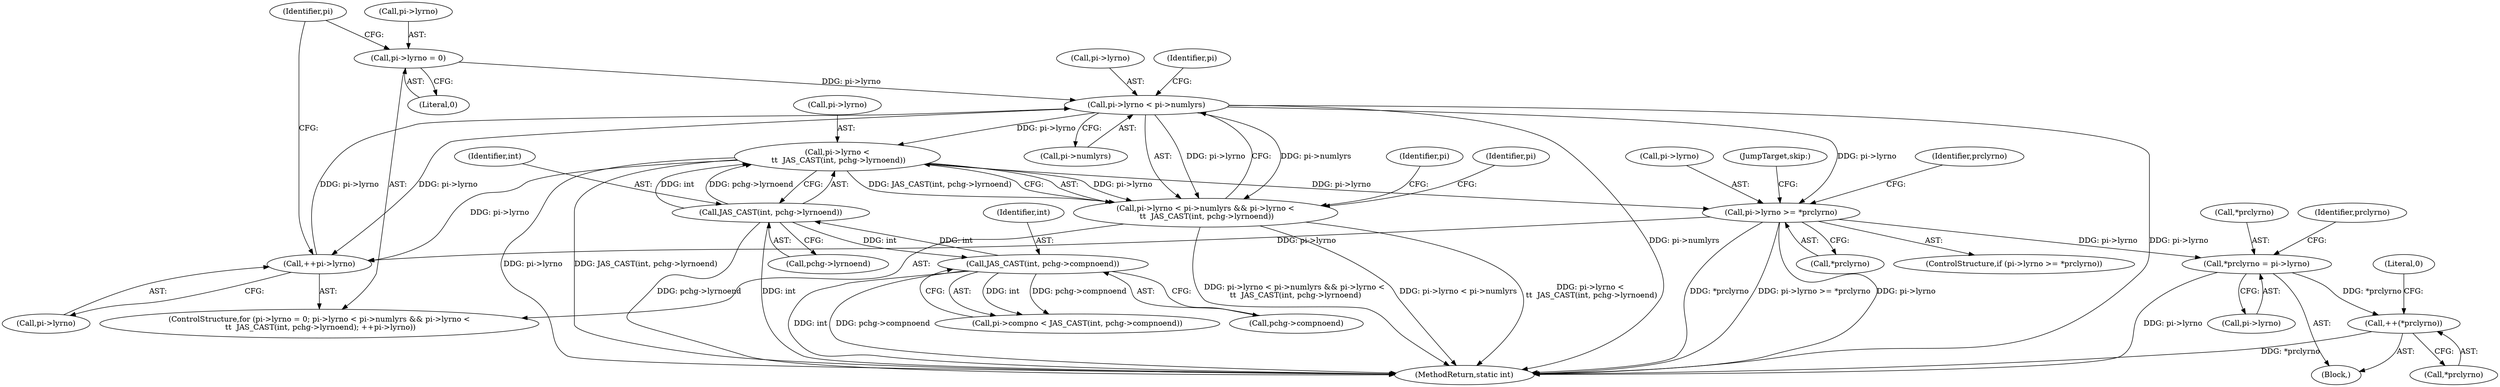 digraph "0_jasper_aa0b0f79ade5eef8b0e7a214c03f5af54b36ba7d_1@pointer" {
"1000181" [label="(Call,pi->lyrno < pi->numlyrs)"];
"1000175" [label="(Call,pi->lyrno = 0)"];
"1000197" [label="(Call,++pi->lyrno)"];
"1000181" [label="(Call,pi->lyrno < pi->numlyrs)"];
"1000308" [label="(Call,pi->lyrno >= *prclyrno)"];
"1000188" [label="(Call,pi->lyrno <\n \t\t  JAS_CAST(int, pchg->lyrnoend))"];
"1000192" [label="(Call,JAS_CAST(int, pchg->lyrnoend))"];
"1000235" [label="(Call,JAS_CAST(int, pchg->compnoend))"];
"1000180" [label="(Call,pi->lyrno < pi->numlyrs && pi->lyrno <\n \t\t  JAS_CAST(int, pchg->lyrnoend))"];
"1000315" [label="(Call,*prclyrno = pi->lyrno)"];
"1000321" [label="(Call,++(*prclyrno))"];
"1000197" [label="(Call,++pi->lyrno)"];
"1000183" [label="(Identifier,pi)"];
"1000180" [label="(Call,pi->lyrno < pi->numlyrs && pi->lyrno <\n \t\t  JAS_CAST(int, pchg->lyrnoend))"];
"1000315" [label="(Call,*prclyrno = pi->lyrno)"];
"1000193" [label="(Identifier,int)"];
"1000182" [label="(Call,pi->lyrno)"];
"1000194" [label="(Call,pchg->lyrnoend)"];
"1000198" [label="(Call,pi->lyrno)"];
"1000176" [label="(Call,pi->lyrno)"];
"1000236" [label="(Identifier,int)"];
"1000314" [label="(Block,)"];
"1000316" [label="(Call,*prclyrno)"];
"1000323" [label="(Identifier,prclyrno)"];
"1000179" [label="(Literal,0)"];
"1000317" [label="(Identifier,prclyrno)"];
"1000189" [label="(Call,pi->lyrno)"];
"1000312" [label="(Call,*prclyrno)"];
"1000181" [label="(Call,pi->lyrno < pi->numlyrs)"];
"1000190" [label="(Identifier,pi)"];
"1000188" [label="(Call,pi->lyrno <\n \t\t  JAS_CAST(int, pchg->lyrnoend))"];
"1000308" [label="(Call,pi->lyrno >= *prclyrno)"];
"1000192" [label="(Call,JAS_CAST(int, pchg->lyrnoend))"];
"1000309" [label="(Call,pi->lyrno)"];
"1000231" [label="(Call,pi->compno < JAS_CAST(int, pchg->compnoend))"];
"1000185" [label="(Call,pi->numlyrs)"];
"1000325" [label="(Literal,0)"];
"1000318" [label="(Call,pi->lyrno)"];
"1000237" [label="(Call,pchg->compnoend)"];
"1000307" [label="(ControlStructure,if (pi->lyrno >= *prclyrno))"];
"1000206" [label="(Identifier,pi)"];
"1000321" [label="(Call,++(*prclyrno))"];
"1000329" [label="(MethodReturn,static int)"];
"1000171" [label="(Identifier,pi)"];
"1000322" [label="(Call,*prclyrno)"];
"1000175" [label="(Call,pi->lyrno = 0)"];
"1000235" [label="(Call,JAS_CAST(int, pchg->compnoend))"];
"1000174" [label="(ControlStructure,for (pi->lyrno = 0; pi->lyrno < pi->numlyrs && pi->lyrno <\n \t\t  JAS_CAST(int, pchg->lyrnoend); ++pi->lyrno))"];
"1000326" [label="(JumpTarget,skip:)"];
"1000181" -> "1000180"  [label="AST: "];
"1000181" -> "1000185"  [label="CFG: "];
"1000182" -> "1000181"  [label="AST: "];
"1000185" -> "1000181"  [label="AST: "];
"1000190" -> "1000181"  [label="CFG: "];
"1000180" -> "1000181"  [label="CFG: "];
"1000181" -> "1000329"  [label="DDG: pi->numlyrs"];
"1000181" -> "1000329"  [label="DDG: pi->lyrno"];
"1000181" -> "1000180"  [label="DDG: pi->lyrno"];
"1000181" -> "1000180"  [label="DDG: pi->numlyrs"];
"1000175" -> "1000181"  [label="DDG: pi->lyrno"];
"1000197" -> "1000181"  [label="DDG: pi->lyrno"];
"1000181" -> "1000188"  [label="DDG: pi->lyrno"];
"1000181" -> "1000197"  [label="DDG: pi->lyrno"];
"1000181" -> "1000308"  [label="DDG: pi->lyrno"];
"1000175" -> "1000174"  [label="AST: "];
"1000175" -> "1000179"  [label="CFG: "];
"1000176" -> "1000175"  [label="AST: "];
"1000179" -> "1000175"  [label="AST: "];
"1000183" -> "1000175"  [label="CFG: "];
"1000197" -> "1000174"  [label="AST: "];
"1000197" -> "1000198"  [label="CFG: "];
"1000198" -> "1000197"  [label="AST: "];
"1000183" -> "1000197"  [label="CFG: "];
"1000308" -> "1000197"  [label="DDG: pi->lyrno"];
"1000188" -> "1000197"  [label="DDG: pi->lyrno"];
"1000308" -> "1000307"  [label="AST: "];
"1000308" -> "1000312"  [label="CFG: "];
"1000309" -> "1000308"  [label="AST: "];
"1000312" -> "1000308"  [label="AST: "];
"1000317" -> "1000308"  [label="CFG: "];
"1000326" -> "1000308"  [label="CFG: "];
"1000308" -> "1000329"  [label="DDG: pi->lyrno"];
"1000308" -> "1000329"  [label="DDG: *prclyrno"];
"1000308" -> "1000329"  [label="DDG: pi->lyrno >= *prclyrno"];
"1000188" -> "1000308"  [label="DDG: pi->lyrno"];
"1000308" -> "1000315"  [label="DDG: pi->lyrno"];
"1000188" -> "1000180"  [label="AST: "];
"1000188" -> "1000192"  [label="CFG: "];
"1000189" -> "1000188"  [label="AST: "];
"1000192" -> "1000188"  [label="AST: "];
"1000180" -> "1000188"  [label="CFG: "];
"1000188" -> "1000329"  [label="DDG: pi->lyrno"];
"1000188" -> "1000329"  [label="DDG: JAS_CAST(int, pchg->lyrnoend)"];
"1000188" -> "1000180"  [label="DDG: pi->lyrno"];
"1000188" -> "1000180"  [label="DDG: JAS_CAST(int, pchg->lyrnoend)"];
"1000192" -> "1000188"  [label="DDG: int"];
"1000192" -> "1000188"  [label="DDG: pchg->lyrnoend"];
"1000192" -> "1000194"  [label="CFG: "];
"1000193" -> "1000192"  [label="AST: "];
"1000194" -> "1000192"  [label="AST: "];
"1000192" -> "1000329"  [label="DDG: pchg->lyrnoend"];
"1000192" -> "1000329"  [label="DDG: int"];
"1000235" -> "1000192"  [label="DDG: int"];
"1000192" -> "1000235"  [label="DDG: int"];
"1000235" -> "1000231"  [label="AST: "];
"1000235" -> "1000237"  [label="CFG: "];
"1000236" -> "1000235"  [label="AST: "];
"1000237" -> "1000235"  [label="AST: "];
"1000231" -> "1000235"  [label="CFG: "];
"1000235" -> "1000329"  [label="DDG: pchg->compnoend"];
"1000235" -> "1000329"  [label="DDG: int"];
"1000235" -> "1000231"  [label="DDG: int"];
"1000235" -> "1000231"  [label="DDG: pchg->compnoend"];
"1000180" -> "1000174"  [label="AST: "];
"1000206" -> "1000180"  [label="CFG: "];
"1000171" -> "1000180"  [label="CFG: "];
"1000180" -> "1000329"  [label="DDG: pi->lyrno < pi->numlyrs"];
"1000180" -> "1000329"  [label="DDG: pi->lyrno <\n \t\t  JAS_CAST(int, pchg->lyrnoend)"];
"1000180" -> "1000329"  [label="DDG: pi->lyrno < pi->numlyrs && pi->lyrno <\n \t\t  JAS_CAST(int, pchg->lyrnoend)"];
"1000315" -> "1000314"  [label="AST: "];
"1000315" -> "1000318"  [label="CFG: "];
"1000316" -> "1000315"  [label="AST: "];
"1000318" -> "1000315"  [label="AST: "];
"1000323" -> "1000315"  [label="CFG: "];
"1000315" -> "1000329"  [label="DDG: pi->lyrno"];
"1000315" -> "1000321"  [label="DDG: *prclyrno"];
"1000321" -> "1000314"  [label="AST: "];
"1000321" -> "1000322"  [label="CFG: "];
"1000322" -> "1000321"  [label="AST: "];
"1000325" -> "1000321"  [label="CFG: "];
"1000321" -> "1000329"  [label="DDG: *prclyrno"];
}
